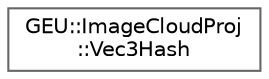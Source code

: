 digraph "Gráfico de jerarquía de clases"
{
 // LATEX_PDF_SIZE
  bgcolor="transparent";
  edge [fontname=Helvetica,fontsize=10,labelfontname=Helvetica,labelfontsize=10];
  node [fontname=Helvetica,fontsize=10,shape=box,height=0.2,width=0.4];
  rankdir="LR";
  Node0 [id="Node000000",label="GEU::ImageCloudProj\l::Vec3Hash",height=0.2,width=0.4,color="grey40", fillcolor="white", style="filled",URL="$d1/d01/struct_g_e_u_1_1_image_cloud_proj_1_1_vec3_hash.html",tooltip=" "];
}
